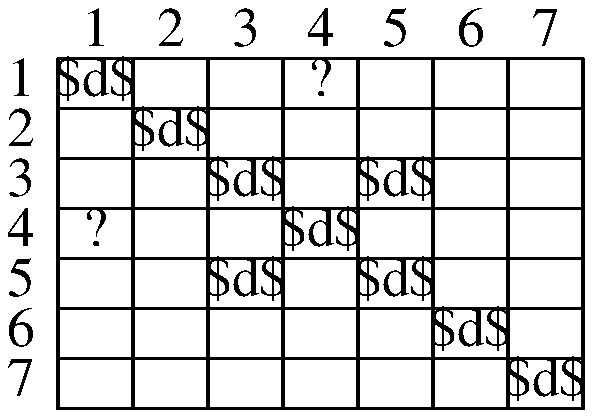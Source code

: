 .PS
.ps 20
##
boxht	=	boxht/2
boxwid	=	boxwid/2
define boxit @
$1:	box with .w at last box.e $2
@
## figureE-19
B01:	box "1" invis
	boxit(B02, "2" invis)
	boxit(B03, "3" invis)
	boxit(B04, "4" invis)
	boxit(B05, "5" invis)
	boxit(B06, "6" invis)
	boxit(B07, "7" invis)
B10:	box "1" invis with .ne at B01.sw
B20:	box "2" invis with .n at last box.s
B30:	box "3" invis with .n at last box.s
B40:	box "4" invis with .n at last box.s
B50:	box "5" invis with .n at last box.s
B60:	box "6" invis with .n at last box.s
B70:	box "7" invis with .n at last box.s
##
B11:	box "$\surd$" with .n at B01.s
	boxit(B12, )
	boxit(B13, )
	boxit(B14, "?")
	boxit(B15, )
	boxit(B16, )
	boxit(B17, )
##
B21:	box with .n at B11.s
	boxit(B22, "$\surd$")
	boxit(B23, )
	boxit(B24, )
	boxit(B25, )
	boxit(B26, )
	boxit(B27, )
##
B31:	box with .n at B21.s
	boxit(B32, )
	boxit(B33, "$\surd$")
	boxit(B34, )
	boxit(B35, "$\surd$")
	boxit(B36, )
	boxit(B37, )
##
B41:	box "?" with .n at B31.s
	boxit(B42, )
	boxit(B43, )
	boxit(B44, "$\surd$")
	boxit(B45, )
	boxit(B46, )
	boxit(B47, )
##
B51:	box with .n at B41.s
	boxit(B52, )
	boxit(B53, "$\surd$")
	boxit(B54, )
	boxit(B55, "$\surd$")
	boxit(B56, )
	boxit(B57, )
##
B61:	box with .n at B51.s
	boxit(B62, )
	boxit(B63, )
	boxit(B64, )
	boxit(B65, )
	boxit(B66, "$\surd$")
	boxit(B67, )
##
B71:	box with .n at B61.s
	boxit(B72, )
	boxit(B73, )
	boxit(B74, )
	boxit(B75, )
	boxit(B76, )
	boxit(B77, "$\surd$")
##
.PE
